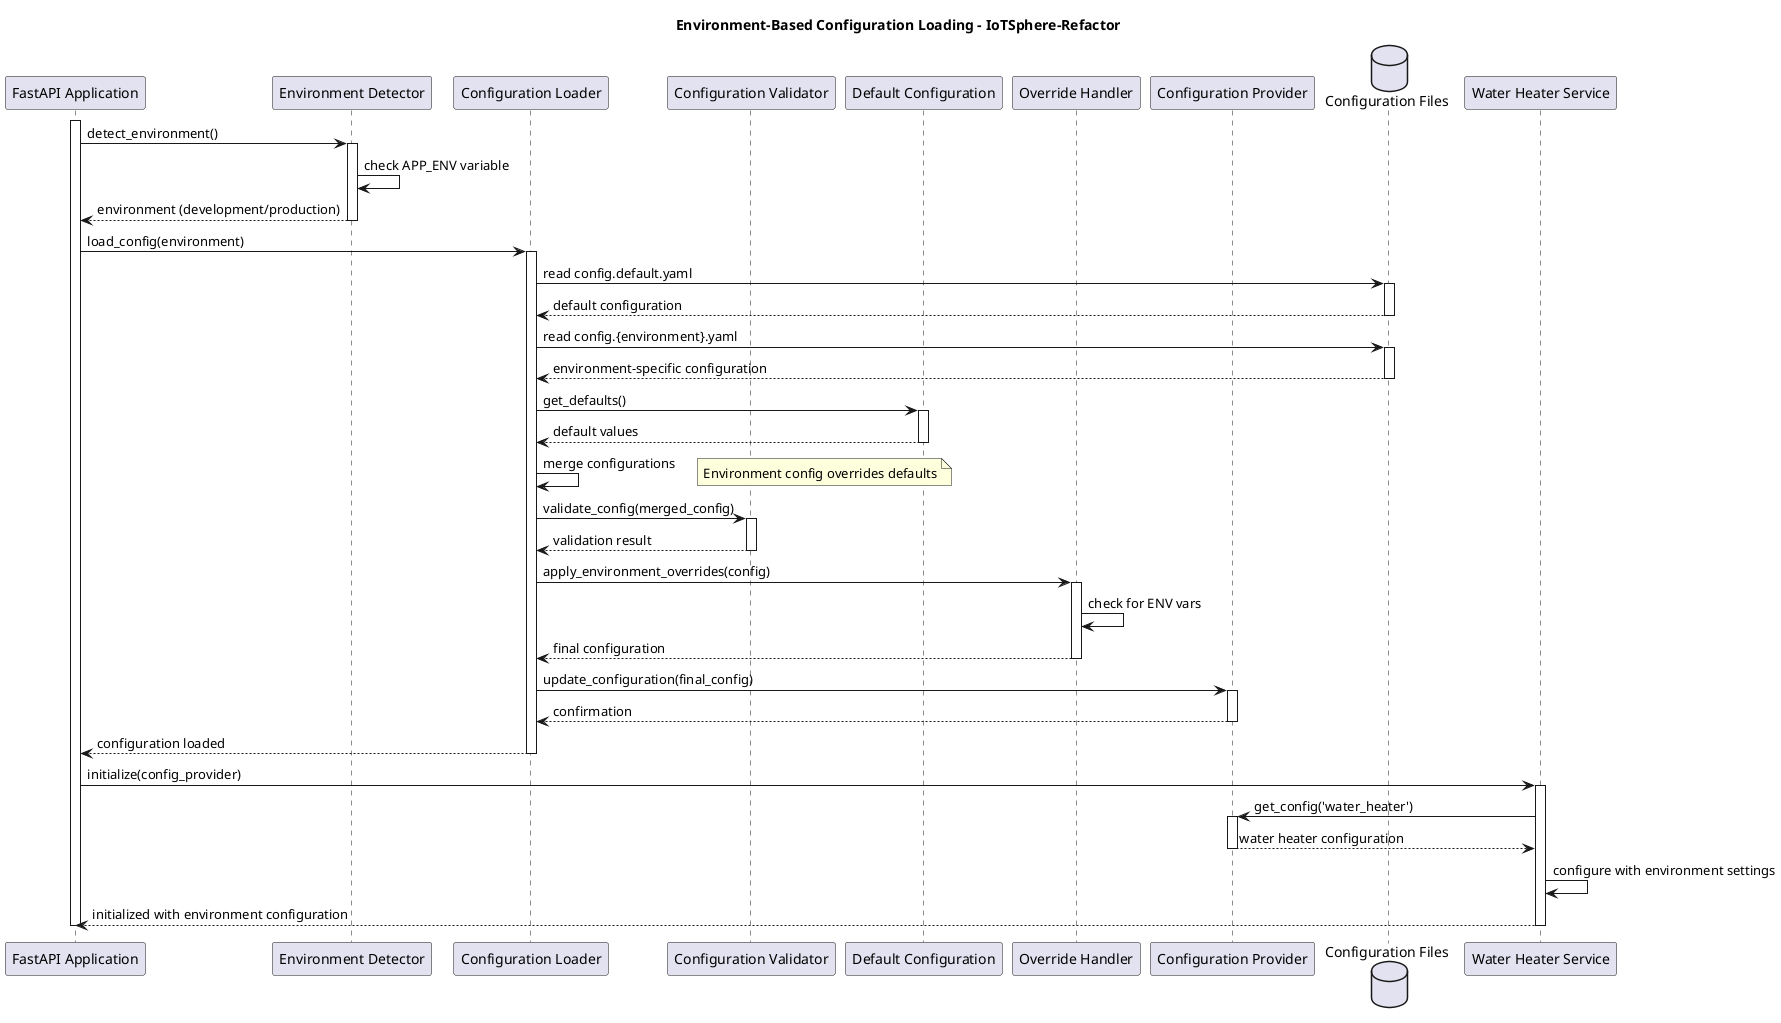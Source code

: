 @startuml Environment Configuration Sequence
title "Environment-Based Configuration Loading - IoTSphere-Refactor"

participant "FastAPI Application" as app
participant "Environment Detector" as env_detector
participant "Configuration Loader" as config_loader
participant "Configuration Validator" as validator
participant "Default Configuration" as default_config
participant "Override Handler" as override_handler
participant "Configuration Provider" as config_provider
database "Configuration Files" as config_files
participant "Water Heater Service" as water_heater

activate app
app -> env_detector: detect_environment()
activate env_detector
env_detector -> env_detector: check APP_ENV variable
env_detector --> app: environment (development/production)
deactivate env_detector

app -> config_loader: load_config(environment)
activate config_loader

config_loader -> config_files: read config.default.yaml
activate config_files
config_files --> config_loader: default configuration
deactivate config_files

config_loader -> config_files: read config.{environment}.yaml
activate config_files
config_files --> config_loader: environment-specific configuration
deactivate config_files

config_loader -> default_config: get_defaults()
activate default_config
default_config --> config_loader: default values
deactivate default_config

config_loader -> config_loader: merge configurations
note right: Environment config overrides defaults

config_loader -> validator: validate_config(merged_config)
activate validator
validator --> config_loader: validation result
deactivate validator

config_loader -> override_handler: apply_environment_overrides(config)
activate override_handler
override_handler -> override_handler: check for ENV vars
override_handler --> config_loader: final configuration
deactivate override_handler

config_loader -> config_provider: update_configuration(final_config)
activate config_provider
config_provider --> config_loader: confirmation
deactivate config_provider

config_loader --> app: configuration loaded
deactivate config_loader

app -> water_heater: initialize(config_provider)
activate water_heater
water_heater -> config_provider: get_config('water_heater')
activate config_provider
config_provider --> water_heater: water heater configuration
deactivate config_provider
water_heater -> water_heater: configure with environment settings
water_heater --> app: initialized with environment configuration
deactivate water_heater

deactivate app

@enduml
